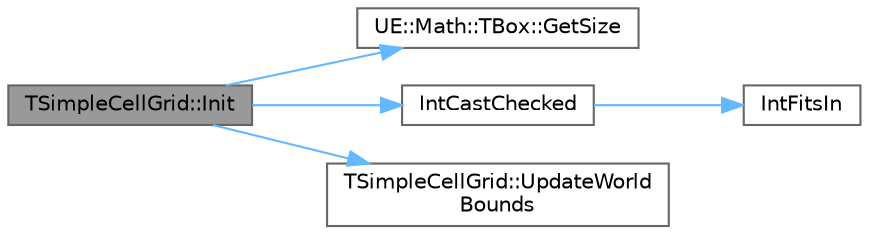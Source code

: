 digraph "TSimpleCellGrid::Init"
{
 // INTERACTIVE_SVG=YES
 // LATEX_PDF_SIZE
  bgcolor="transparent";
  edge [fontname=Helvetica,fontsize=10,labelfontname=Helvetica,labelfontsize=10];
  node [fontname=Helvetica,fontsize=10,shape=box,height=0.2,width=0.4];
  rankdir="LR";
  Node1 [id="Node000001",label="TSimpleCellGrid::Init",height=0.2,width=0.4,color="gray40", fillcolor="grey60", style="filled", fontcolor="black",tooltip="Initialize the grid from a bounding box."];
  Node1 -> Node2 [id="edge1_Node000001_Node000002",color="steelblue1",style="solid",tooltip=" "];
  Node2 [id="Node000002",label="UE::Math::TBox::GetSize",height=0.2,width=0.4,color="grey40", fillcolor="white", style="filled",URL="$d7/d5f/structUE_1_1Math_1_1TBox.html#a6d29de2beb4d504c586e6d6d4c927dc3",tooltip="Gets the size of this box."];
  Node1 -> Node3 [id="edge2_Node000001_Node000003",color="steelblue1",style="solid",tooltip=" "];
  Node3 [id="Node000003",label="IntCastChecked",height=0.2,width=0.4,color="grey40", fillcolor="white", style="filled",URL="$d4/d24/UnrealTemplate_8h.html#a886a4da9a454571f96b5c89d4f26bc31",tooltip="Cast and check that value fits in OutType."];
  Node3 -> Node4 [id="edge3_Node000003_Node000004",color="steelblue1",style="solid",tooltip=" "];
  Node4 [id="Node000004",label="IntFitsIn",height=0.2,width=0.4,color="grey40", fillcolor="white", style="filled",URL="$d4/d24/UnrealTemplate_8h.html#a9a4800af259748724f3bddeaa0ebdad0",tooltip="Test if value can make a lossless static_cast roundtrip via OutType without a sign change."];
  Node1 -> Node5 [id="edge4_Node000001_Node000005",color="steelblue1",style="solid",tooltip=" "];
  Node5 [id="Node000005",label="TSimpleCellGrid::UpdateWorld\lBounds",height=0.2,width=0.4,color="grey40", fillcolor="white", style="filled",URL="$d2/dcb/structTSimpleCellGrid.html#a0cadadcf6f00cad6a337e437912705f3",tooltip=" "];
}
